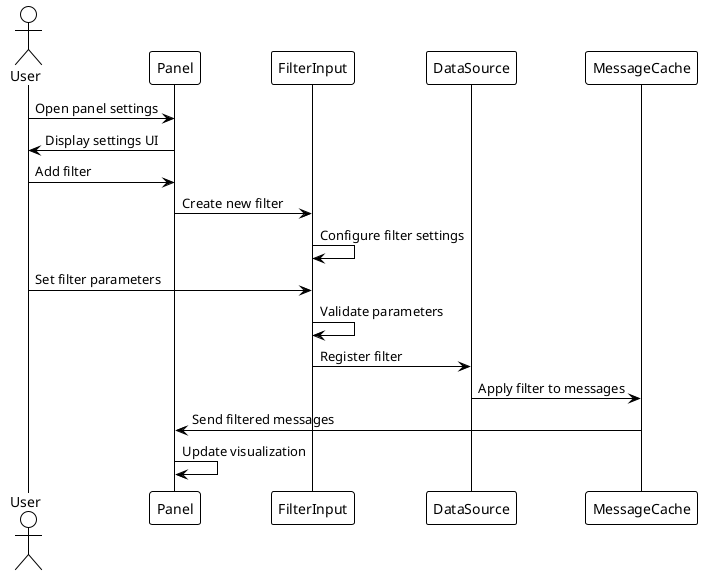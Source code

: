 @startuml Adding a Filter
!theme plain
skinparam monochrome true
skinparam shadowing false

actor User
participant "Panel" as Panel
participant "FilterInput" as Filter
participant "DataSource" as DS
participant "MessageCache" as Cache

User -> Panel: Open panel settings
Panel -> User: Display settings UI
User -> Panel: Add filter
Panel -> Filter: Create new filter
Filter -> Filter: Configure filter settings
User -> Filter: Set filter parameters
Filter -> Filter: Validate parameters
Filter -> DS: Register filter
DS -> Cache: Apply filter to messages
Cache -> Panel: Send filtered messages
Panel -> Panel: Update visualization

@enduml
